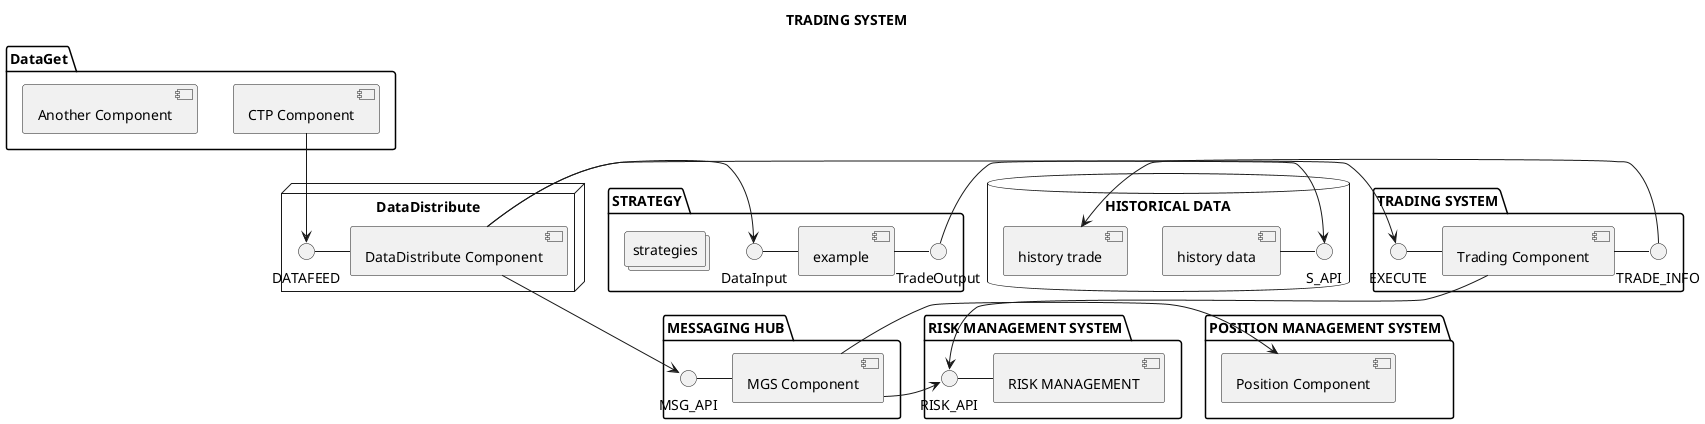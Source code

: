 @startuml


' hide footbox
title TRADING SYSTEM
top to bottom direction


node "DataDistribute" {
DATAFEED - [DataDistribute Component]
}

package "DataGet" {
[CTP Component]
[Another Component]
}

package "STRATEGY" {
collections strategies
DataInput-[example]
[example]-TradeOutput

}

package "MESSAGING HUB" {
MSG_API - [MGS Component]
}

database "HISTORICAL DATA"{
[history data] - S_API
[history trade]
}

package "POSITION MANAGEMENT SYSTEM"{
    [Position Component]
}

package "RISK MANAGEMENT SYSTEM"{
    RISK_API -[RISK MANAGEMENT]
}


package "TRADING SYSTEM"{
    EXECUTE-[Trading Component]
    [Trading Component]-TRADE_INFO

}


[CTP Component] --> DATAFEED
[DataDistribute Component] -> DataInput
[DataDistribute Component] --> MSG_API
[DataDistribute Component] ->S_API
[MGS Component] -> RISK_API
[MGS Component]->[Position Component]
TradeOutput->EXECUTE
[Trading Component] -> RISK_API
TRADE_INFO->[history trade]

@enduml